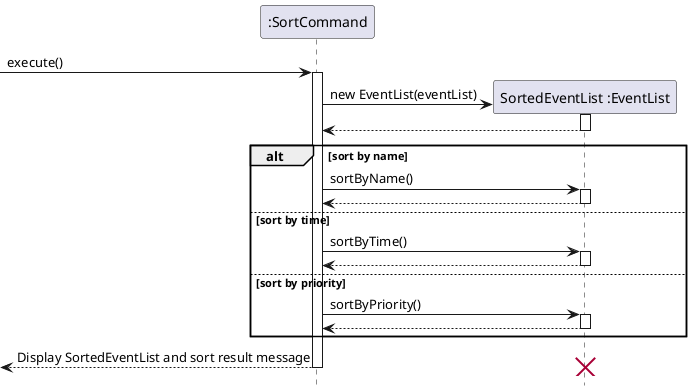 @startuml
hide footbox

participant ":SortCommand" as SC

[-> SC: execute()
activate SC

create participant "SortedEventList :EventList" as SEL
SC -> SEL : new EventList(eventList)
activate SEL
SEL --> SC:
deactivate SEL

alt sort by name
    SC -> SEL: sortByName()
    activate SEL
    SEL --> SC:
    deactivate SEL
else sort by time
    SC -> SEL: sortByTime()
    activate SEL
    SEL --> SC:
    deactivate SEL
else sort by priority
    SC -> SEL: sortByPriority()
    activate SEL
    SEL --> SC:
    deactivate SEL

end alt

return Display SortedEventList and sort result message

destroy SEL

@enduml